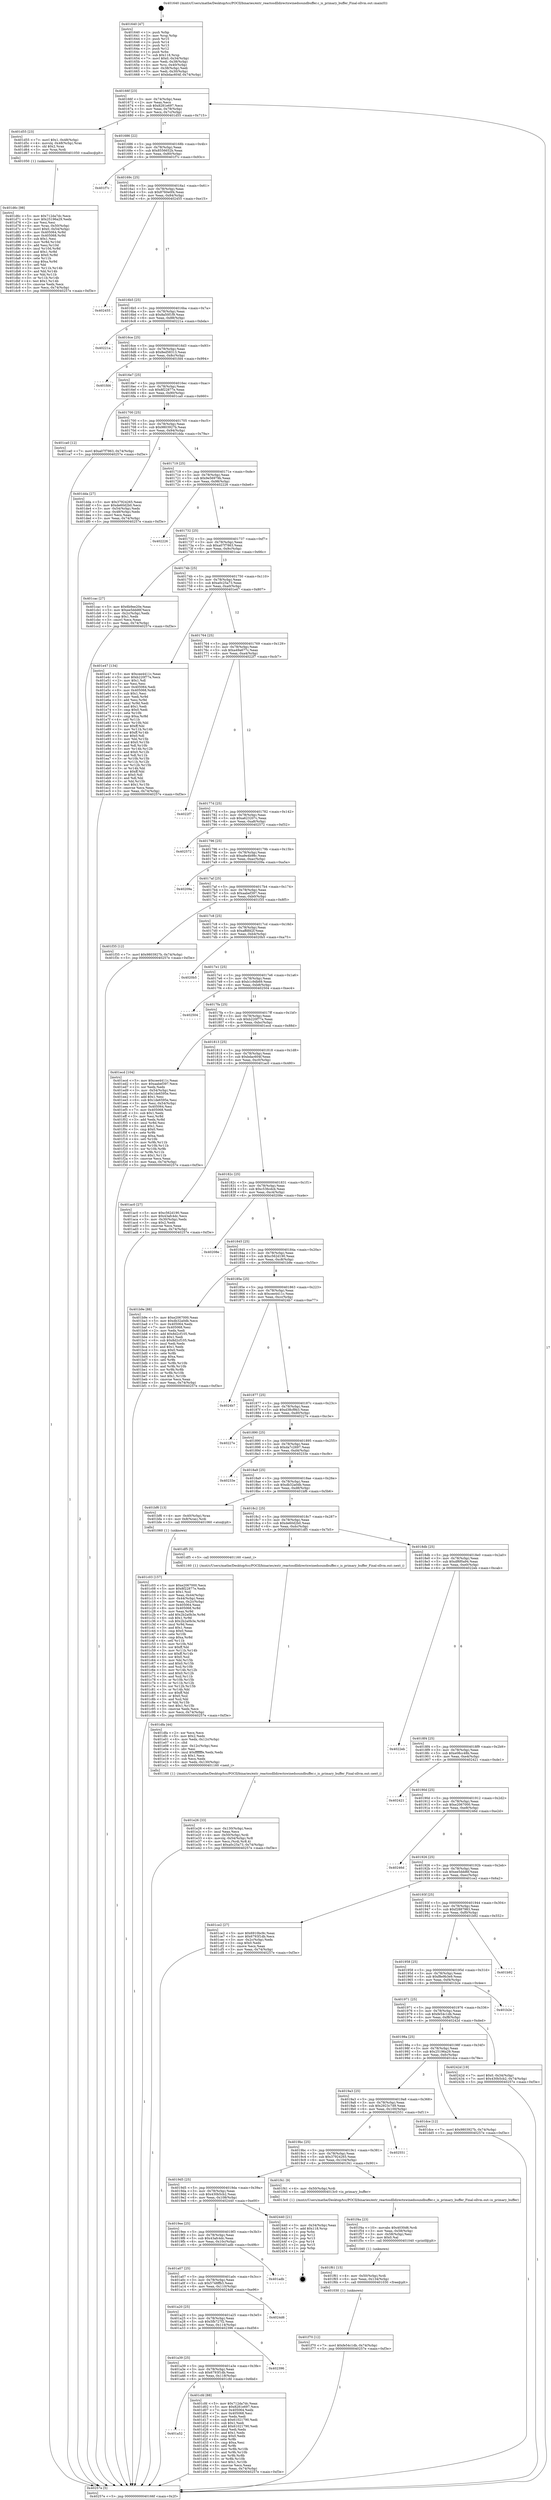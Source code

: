 digraph "0x401640" {
  label = "0x401640 (/mnt/c/Users/mathe/Desktop/tcc/POCII/binaries/extr_reactosdlldirectxwinedsoundbuffer.c_is_primary_buffer_Final-ollvm.out::main(0))"
  labelloc = "t"
  node[shape=record]

  Entry [label="",width=0.3,height=0.3,shape=circle,fillcolor=black,style=filled]
  "0x40166f" [label="{
     0x40166f [23]\l
     | [instrs]\l
     &nbsp;&nbsp;0x40166f \<+3\>: mov -0x74(%rbp),%eax\l
     &nbsp;&nbsp;0x401672 \<+2\>: mov %eax,%ecx\l
     &nbsp;&nbsp;0x401674 \<+6\>: sub $0x8281e697,%ecx\l
     &nbsp;&nbsp;0x40167a \<+3\>: mov %eax,-0x78(%rbp)\l
     &nbsp;&nbsp;0x40167d \<+3\>: mov %ecx,-0x7c(%rbp)\l
     &nbsp;&nbsp;0x401680 \<+6\>: je 0000000000401d55 \<main+0x715\>\l
  }"]
  "0x401d55" [label="{
     0x401d55 [23]\l
     | [instrs]\l
     &nbsp;&nbsp;0x401d55 \<+7\>: movl $0x1,-0x48(%rbp)\l
     &nbsp;&nbsp;0x401d5c \<+4\>: movslq -0x48(%rbp),%rax\l
     &nbsp;&nbsp;0x401d60 \<+4\>: shl $0x2,%rax\l
     &nbsp;&nbsp;0x401d64 \<+3\>: mov %rax,%rdi\l
     &nbsp;&nbsp;0x401d67 \<+5\>: call 0000000000401050 \<malloc@plt\>\l
     | [calls]\l
     &nbsp;&nbsp;0x401050 \{1\} (unknown)\l
  }"]
  "0x401686" [label="{
     0x401686 [22]\l
     | [instrs]\l
     &nbsp;&nbsp;0x401686 \<+5\>: jmp 000000000040168b \<main+0x4b\>\l
     &nbsp;&nbsp;0x40168b \<+3\>: mov -0x78(%rbp),%eax\l
     &nbsp;&nbsp;0x40168e \<+5\>: sub $0x8556652b,%eax\l
     &nbsp;&nbsp;0x401693 \<+3\>: mov %eax,-0x80(%rbp)\l
     &nbsp;&nbsp;0x401696 \<+6\>: je 0000000000401f7c \<main+0x93c\>\l
  }"]
  Exit [label="",width=0.3,height=0.3,shape=circle,fillcolor=black,style=filled,peripheries=2]
  "0x401f7c" [label="{
     0x401f7c\l
  }", style=dashed]
  "0x40169c" [label="{
     0x40169c [25]\l
     | [instrs]\l
     &nbsp;&nbsp;0x40169c \<+5\>: jmp 00000000004016a1 \<main+0x61\>\l
     &nbsp;&nbsp;0x4016a1 \<+3\>: mov -0x78(%rbp),%eax\l
     &nbsp;&nbsp;0x4016a4 \<+5\>: sub $0x8760e0f4,%eax\l
     &nbsp;&nbsp;0x4016a9 \<+6\>: mov %eax,-0x84(%rbp)\l
     &nbsp;&nbsp;0x4016af \<+6\>: je 0000000000402455 \<main+0xe15\>\l
  }"]
  "0x401f70" [label="{
     0x401f70 [12]\l
     | [instrs]\l
     &nbsp;&nbsp;0x401f70 \<+7\>: movl $0xfe54c1db,-0x74(%rbp)\l
     &nbsp;&nbsp;0x401f77 \<+5\>: jmp 000000000040257e \<main+0xf3e\>\l
  }"]
  "0x402455" [label="{
     0x402455\l
  }", style=dashed]
  "0x4016b5" [label="{
     0x4016b5 [25]\l
     | [instrs]\l
     &nbsp;&nbsp;0x4016b5 \<+5\>: jmp 00000000004016ba \<main+0x7a\>\l
     &nbsp;&nbsp;0x4016ba \<+3\>: mov -0x78(%rbp),%eax\l
     &nbsp;&nbsp;0x4016bd \<+5\>: sub $0x8a50f1f9,%eax\l
     &nbsp;&nbsp;0x4016c2 \<+6\>: mov %eax,-0x88(%rbp)\l
     &nbsp;&nbsp;0x4016c8 \<+6\>: je 000000000040221a \<main+0xbda\>\l
  }"]
  "0x401f61" [label="{
     0x401f61 [15]\l
     | [instrs]\l
     &nbsp;&nbsp;0x401f61 \<+4\>: mov -0x50(%rbp),%rdi\l
     &nbsp;&nbsp;0x401f65 \<+6\>: mov %eax,-0x134(%rbp)\l
     &nbsp;&nbsp;0x401f6b \<+5\>: call 0000000000401030 \<free@plt\>\l
     | [calls]\l
     &nbsp;&nbsp;0x401030 \{1\} (unknown)\l
  }"]
  "0x40221a" [label="{
     0x40221a\l
  }", style=dashed]
  "0x4016ce" [label="{
     0x4016ce [25]\l
     | [instrs]\l
     &nbsp;&nbsp;0x4016ce \<+5\>: jmp 00000000004016d3 \<main+0x93\>\l
     &nbsp;&nbsp;0x4016d3 \<+3\>: mov -0x78(%rbp),%eax\l
     &nbsp;&nbsp;0x4016d6 \<+5\>: sub $0x8ed58313,%eax\l
     &nbsp;&nbsp;0x4016db \<+6\>: mov %eax,-0x8c(%rbp)\l
     &nbsp;&nbsp;0x4016e1 \<+6\>: je 0000000000401fd4 \<main+0x994\>\l
  }"]
  "0x401f4a" [label="{
     0x401f4a [23]\l
     | [instrs]\l
     &nbsp;&nbsp;0x401f4a \<+10\>: movabs $0x4030d6,%rdi\l
     &nbsp;&nbsp;0x401f54 \<+3\>: mov %eax,-0x58(%rbp)\l
     &nbsp;&nbsp;0x401f57 \<+3\>: mov -0x58(%rbp),%esi\l
     &nbsp;&nbsp;0x401f5a \<+2\>: mov $0x0,%al\l
     &nbsp;&nbsp;0x401f5c \<+5\>: call 0000000000401040 \<printf@plt\>\l
     | [calls]\l
     &nbsp;&nbsp;0x401040 \{1\} (unknown)\l
  }"]
  "0x401fd4" [label="{
     0x401fd4\l
  }", style=dashed]
  "0x4016e7" [label="{
     0x4016e7 [25]\l
     | [instrs]\l
     &nbsp;&nbsp;0x4016e7 \<+5\>: jmp 00000000004016ec \<main+0xac\>\l
     &nbsp;&nbsp;0x4016ec \<+3\>: mov -0x78(%rbp),%eax\l
     &nbsp;&nbsp;0x4016ef \<+5\>: sub $0x8f22877e,%eax\l
     &nbsp;&nbsp;0x4016f4 \<+6\>: mov %eax,-0x90(%rbp)\l
     &nbsp;&nbsp;0x4016fa \<+6\>: je 0000000000401ca0 \<main+0x660\>\l
  }"]
  "0x401e26" [label="{
     0x401e26 [33]\l
     | [instrs]\l
     &nbsp;&nbsp;0x401e26 \<+6\>: mov -0x130(%rbp),%ecx\l
     &nbsp;&nbsp;0x401e2c \<+3\>: imul %eax,%ecx\l
     &nbsp;&nbsp;0x401e2f \<+4\>: mov -0x50(%rbp),%rdi\l
     &nbsp;&nbsp;0x401e33 \<+4\>: movslq -0x54(%rbp),%r8\l
     &nbsp;&nbsp;0x401e37 \<+4\>: mov %ecx,(%rdi,%r8,4)\l
     &nbsp;&nbsp;0x401e3b \<+7\>: movl $0xa0c25a73,-0x74(%rbp)\l
     &nbsp;&nbsp;0x401e42 \<+5\>: jmp 000000000040257e \<main+0xf3e\>\l
  }"]
  "0x401ca0" [label="{
     0x401ca0 [12]\l
     | [instrs]\l
     &nbsp;&nbsp;0x401ca0 \<+7\>: movl $0xa07f7863,-0x74(%rbp)\l
     &nbsp;&nbsp;0x401ca7 \<+5\>: jmp 000000000040257e \<main+0xf3e\>\l
  }"]
  "0x401700" [label="{
     0x401700 [25]\l
     | [instrs]\l
     &nbsp;&nbsp;0x401700 \<+5\>: jmp 0000000000401705 \<main+0xc5\>\l
     &nbsp;&nbsp;0x401705 \<+3\>: mov -0x78(%rbp),%eax\l
     &nbsp;&nbsp;0x401708 \<+5\>: sub $0x9803927b,%eax\l
     &nbsp;&nbsp;0x40170d \<+6\>: mov %eax,-0x94(%rbp)\l
     &nbsp;&nbsp;0x401713 \<+6\>: je 0000000000401dda \<main+0x79a\>\l
  }"]
  "0x401dfa" [label="{
     0x401dfa [44]\l
     | [instrs]\l
     &nbsp;&nbsp;0x401dfa \<+2\>: xor %ecx,%ecx\l
     &nbsp;&nbsp;0x401dfc \<+5\>: mov $0x2,%edx\l
     &nbsp;&nbsp;0x401e01 \<+6\>: mov %edx,-0x12c(%rbp)\l
     &nbsp;&nbsp;0x401e07 \<+1\>: cltd\l
     &nbsp;&nbsp;0x401e08 \<+6\>: mov -0x12c(%rbp),%esi\l
     &nbsp;&nbsp;0x401e0e \<+2\>: idiv %esi\l
     &nbsp;&nbsp;0x401e10 \<+6\>: imul $0xfffffffe,%edx,%edx\l
     &nbsp;&nbsp;0x401e16 \<+3\>: sub $0x1,%ecx\l
     &nbsp;&nbsp;0x401e19 \<+2\>: sub %ecx,%edx\l
     &nbsp;&nbsp;0x401e1b \<+6\>: mov %edx,-0x130(%rbp)\l
     &nbsp;&nbsp;0x401e21 \<+5\>: call 0000000000401160 \<next_i\>\l
     | [calls]\l
     &nbsp;&nbsp;0x401160 \{1\} (/mnt/c/Users/mathe/Desktop/tcc/POCII/binaries/extr_reactosdlldirectxwinedsoundbuffer.c_is_primary_buffer_Final-ollvm.out::next_i)\l
  }"]
  "0x401dda" [label="{
     0x401dda [27]\l
     | [instrs]\l
     &nbsp;&nbsp;0x401dda \<+5\>: mov $0x37924265,%eax\l
     &nbsp;&nbsp;0x401ddf \<+5\>: mov $0xde60d2b0,%ecx\l
     &nbsp;&nbsp;0x401de4 \<+3\>: mov -0x54(%rbp),%edx\l
     &nbsp;&nbsp;0x401de7 \<+3\>: cmp -0x48(%rbp),%edx\l
     &nbsp;&nbsp;0x401dea \<+3\>: cmovl %ecx,%eax\l
     &nbsp;&nbsp;0x401ded \<+3\>: mov %eax,-0x74(%rbp)\l
     &nbsp;&nbsp;0x401df0 \<+5\>: jmp 000000000040257e \<main+0xf3e\>\l
  }"]
  "0x401719" [label="{
     0x401719 [25]\l
     | [instrs]\l
     &nbsp;&nbsp;0x401719 \<+5\>: jmp 000000000040171e \<main+0xde\>\l
     &nbsp;&nbsp;0x40171e \<+3\>: mov -0x78(%rbp),%eax\l
     &nbsp;&nbsp;0x401721 \<+5\>: sub $0x9e56979b,%eax\l
     &nbsp;&nbsp;0x401726 \<+6\>: mov %eax,-0x98(%rbp)\l
     &nbsp;&nbsp;0x40172c \<+6\>: je 0000000000402226 \<main+0xbe6\>\l
  }"]
  "0x401d6c" [label="{
     0x401d6c [98]\l
     | [instrs]\l
     &nbsp;&nbsp;0x401d6c \<+5\>: mov $0x712da7dc,%ecx\l
     &nbsp;&nbsp;0x401d71 \<+5\>: mov $0x25196a29,%edx\l
     &nbsp;&nbsp;0x401d76 \<+2\>: xor %esi,%esi\l
     &nbsp;&nbsp;0x401d78 \<+4\>: mov %rax,-0x50(%rbp)\l
     &nbsp;&nbsp;0x401d7c \<+7\>: movl $0x0,-0x54(%rbp)\l
     &nbsp;&nbsp;0x401d83 \<+8\>: mov 0x405064,%r8d\l
     &nbsp;&nbsp;0x401d8b \<+8\>: mov 0x405068,%r9d\l
     &nbsp;&nbsp;0x401d93 \<+3\>: sub $0x1,%esi\l
     &nbsp;&nbsp;0x401d96 \<+3\>: mov %r8d,%r10d\l
     &nbsp;&nbsp;0x401d99 \<+3\>: add %esi,%r10d\l
     &nbsp;&nbsp;0x401d9c \<+4\>: imul %r10d,%r8d\l
     &nbsp;&nbsp;0x401da0 \<+4\>: and $0x1,%r8d\l
     &nbsp;&nbsp;0x401da4 \<+4\>: cmp $0x0,%r8d\l
     &nbsp;&nbsp;0x401da8 \<+4\>: sete %r11b\l
     &nbsp;&nbsp;0x401dac \<+4\>: cmp $0xa,%r9d\l
     &nbsp;&nbsp;0x401db0 \<+3\>: setl %bl\l
     &nbsp;&nbsp;0x401db3 \<+3\>: mov %r11b,%r14b\l
     &nbsp;&nbsp;0x401db6 \<+3\>: and %bl,%r14b\l
     &nbsp;&nbsp;0x401db9 \<+3\>: xor %bl,%r11b\l
     &nbsp;&nbsp;0x401dbc \<+3\>: or %r11b,%r14b\l
     &nbsp;&nbsp;0x401dbf \<+4\>: test $0x1,%r14b\l
     &nbsp;&nbsp;0x401dc3 \<+3\>: cmovne %edx,%ecx\l
     &nbsp;&nbsp;0x401dc6 \<+3\>: mov %ecx,-0x74(%rbp)\l
     &nbsp;&nbsp;0x401dc9 \<+5\>: jmp 000000000040257e \<main+0xf3e\>\l
  }"]
  "0x402226" [label="{
     0x402226\l
  }", style=dashed]
  "0x401732" [label="{
     0x401732 [25]\l
     | [instrs]\l
     &nbsp;&nbsp;0x401732 \<+5\>: jmp 0000000000401737 \<main+0xf7\>\l
     &nbsp;&nbsp;0x401737 \<+3\>: mov -0x78(%rbp),%eax\l
     &nbsp;&nbsp;0x40173a \<+5\>: sub $0xa07f7863,%eax\l
     &nbsp;&nbsp;0x40173f \<+6\>: mov %eax,-0x9c(%rbp)\l
     &nbsp;&nbsp;0x401745 \<+6\>: je 0000000000401cac \<main+0x66c\>\l
  }"]
  "0x401a52" [label="{
     0x401a52\l
  }", style=dashed]
  "0x401cac" [label="{
     0x401cac [27]\l
     | [instrs]\l
     &nbsp;&nbsp;0x401cac \<+5\>: mov $0x6b9ee20e,%eax\l
     &nbsp;&nbsp;0x401cb1 \<+5\>: mov $0xee5ddd6f,%ecx\l
     &nbsp;&nbsp;0x401cb6 \<+3\>: mov -0x2c(%rbp),%edx\l
     &nbsp;&nbsp;0x401cb9 \<+3\>: cmp $0x1,%edx\l
     &nbsp;&nbsp;0x401cbc \<+3\>: cmovl %ecx,%eax\l
     &nbsp;&nbsp;0x401cbf \<+3\>: mov %eax,-0x74(%rbp)\l
     &nbsp;&nbsp;0x401cc2 \<+5\>: jmp 000000000040257e \<main+0xf3e\>\l
  }"]
  "0x40174b" [label="{
     0x40174b [25]\l
     | [instrs]\l
     &nbsp;&nbsp;0x40174b \<+5\>: jmp 0000000000401750 \<main+0x110\>\l
     &nbsp;&nbsp;0x401750 \<+3\>: mov -0x78(%rbp),%eax\l
     &nbsp;&nbsp;0x401753 \<+5\>: sub $0xa0c25a73,%eax\l
     &nbsp;&nbsp;0x401758 \<+6\>: mov %eax,-0xa0(%rbp)\l
     &nbsp;&nbsp;0x40175e \<+6\>: je 0000000000401e47 \<main+0x807\>\l
  }"]
  "0x401cfd" [label="{
     0x401cfd [88]\l
     | [instrs]\l
     &nbsp;&nbsp;0x401cfd \<+5\>: mov $0x712da7dc,%eax\l
     &nbsp;&nbsp;0x401d02 \<+5\>: mov $0x8281e697,%ecx\l
     &nbsp;&nbsp;0x401d07 \<+7\>: mov 0x405064,%edx\l
     &nbsp;&nbsp;0x401d0e \<+7\>: mov 0x405068,%esi\l
     &nbsp;&nbsp;0x401d15 \<+2\>: mov %edx,%edi\l
     &nbsp;&nbsp;0x401d17 \<+6\>: sub $0x61021790,%edi\l
     &nbsp;&nbsp;0x401d1d \<+3\>: sub $0x1,%edi\l
     &nbsp;&nbsp;0x401d20 \<+6\>: add $0x61021790,%edi\l
     &nbsp;&nbsp;0x401d26 \<+3\>: imul %edi,%edx\l
     &nbsp;&nbsp;0x401d29 \<+3\>: and $0x1,%edx\l
     &nbsp;&nbsp;0x401d2c \<+3\>: cmp $0x0,%edx\l
     &nbsp;&nbsp;0x401d2f \<+4\>: sete %r8b\l
     &nbsp;&nbsp;0x401d33 \<+3\>: cmp $0xa,%esi\l
     &nbsp;&nbsp;0x401d36 \<+4\>: setl %r9b\l
     &nbsp;&nbsp;0x401d3a \<+3\>: mov %r8b,%r10b\l
     &nbsp;&nbsp;0x401d3d \<+3\>: and %r9b,%r10b\l
     &nbsp;&nbsp;0x401d40 \<+3\>: xor %r9b,%r8b\l
     &nbsp;&nbsp;0x401d43 \<+3\>: or %r8b,%r10b\l
     &nbsp;&nbsp;0x401d46 \<+4\>: test $0x1,%r10b\l
     &nbsp;&nbsp;0x401d4a \<+3\>: cmovne %ecx,%eax\l
     &nbsp;&nbsp;0x401d4d \<+3\>: mov %eax,-0x74(%rbp)\l
     &nbsp;&nbsp;0x401d50 \<+5\>: jmp 000000000040257e \<main+0xf3e\>\l
  }"]
  "0x401e47" [label="{
     0x401e47 [134]\l
     | [instrs]\l
     &nbsp;&nbsp;0x401e47 \<+5\>: mov $0xcee4411c,%eax\l
     &nbsp;&nbsp;0x401e4c \<+5\>: mov $0xb220f77e,%ecx\l
     &nbsp;&nbsp;0x401e51 \<+2\>: mov $0x1,%dl\l
     &nbsp;&nbsp;0x401e53 \<+2\>: xor %esi,%esi\l
     &nbsp;&nbsp;0x401e55 \<+7\>: mov 0x405064,%edi\l
     &nbsp;&nbsp;0x401e5c \<+8\>: mov 0x405068,%r8d\l
     &nbsp;&nbsp;0x401e64 \<+3\>: sub $0x1,%esi\l
     &nbsp;&nbsp;0x401e67 \<+3\>: mov %edi,%r9d\l
     &nbsp;&nbsp;0x401e6a \<+3\>: add %esi,%r9d\l
     &nbsp;&nbsp;0x401e6d \<+4\>: imul %r9d,%edi\l
     &nbsp;&nbsp;0x401e71 \<+3\>: and $0x1,%edi\l
     &nbsp;&nbsp;0x401e74 \<+3\>: cmp $0x0,%edi\l
     &nbsp;&nbsp;0x401e77 \<+4\>: sete %r10b\l
     &nbsp;&nbsp;0x401e7b \<+4\>: cmp $0xa,%r8d\l
     &nbsp;&nbsp;0x401e7f \<+4\>: setl %r11b\l
     &nbsp;&nbsp;0x401e83 \<+3\>: mov %r10b,%bl\l
     &nbsp;&nbsp;0x401e86 \<+3\>: xor $0xff,%bl\l
     &nbsp;&nbsp;0x401e89 \<+3\>: mov %r11b,%r14b\l
     &nbsp;&nbsp;0x401e8c \<+4\>: xor $0xff,%r14b\l
     &nbsp;&nbsp;0x401e90 \<+3\>: xor $0x0,%dl\l
     &nbsp;&nbsp;0x401e93 \<+3\>: mov %bl,%r15b\l
     &nbsp;&nbsp;0x401e96 \<+4\>: and $0x0,%r15b\l
     &nbsp;&nbsp;0x401e9a \<+3\>: and %dl,%r10b\l
     &nbsp;&nbsp;0x401e9d \<+3\>: mov %r14b,%r12b\l
     &nbsp;&nbsp;0x401ea0 \<+4\>: and $0x0,%r12b\l
     &nbsp;&nbsp;0x401ea4 \<+3\>: and %dl,%r11b\l
     &nbsp;&nbsp;0x401ea7 \<+3\>: or %r10b,%r15b\l
     &nbsp;&nbsp;0x401eaa \<+3\>: or %r11b,%r12b\l
     &nbsp;&nbsp;0x401ead \<+3\>: xor %r12b,%r15b\l
     &nbsp;&nbsp;0x401eb0 \<+3\>: or %r14b,%bl\l
     &nbsp;&nbsp;0x401eb3 \<+3\>: xor $0xff,%bl\l
     &nbsp;&nbsp;0x401eb6 \<+3\>: or $0x0,%dl\l
     &nbsp;&nbsp;0x401eb9 \<+2\>: and %dl,%bl\l
     &nbsp;&nbsp;0x401ebb \<+3\>: or %bl,%r15b\l
     &nbsp;&nbsp;0x401ebe \<+4\>: test $0x1,%r15b\l
     &nbsp;&nbsp;0x401ec2 \<+3\>: cmovne %ecx,%eax\l
     &nbsp;&nbsp;0x401ec5 \<+3\>: mov %eax,-0x74(%rbp)\l
     &nbsp;&nbsp;0x401ec8 \<+5\>: jmp 000000000040257e \<main+0xf3e\>\l
  }"]
  "0x401764" [label="{
     0x401764 [25]\l
     | [instrs]\l
     &nbsp;&nbsp;0x401764 \<+5\>: jmp 0000000000401769 \<main+0x129\>\l
     &nbsp;&nbsp;0x401769 \<+3\>: mov -0x78(%rbp),%eax\l
     &nbsp;&nbsp;0x40176c \<+5\>: sub $0xa49a677c,%eax\l
     &nbsp;&nbsp;0x401771 \<+6\>: mov %eax,-0xa4(%rbp)\l
     &nbsp;&nbsp;0x401777 \<+6\>: je 00000000004022f7 \<main+0xcb7\>\l
  }"]
  "0x401a39" [label="{
     0x401a39 [25]\l
     | [instrs]\l
     &nbsp;&nbsp;0x401a39 \<+5\>: jmp 0000000000401a3e \<main+0x3fe\>\l
     &nbsp;&nbsp;0x401a3e \<+3\>: mov -0x78(%rbp),%eax\l
     &nbsp;&nbsp;0x401a41 \<+5\>: sub $0x6793f1db,%eax\l
     &nbsp;&nbsp;0x401a46 \<+6\>: mov %eax,-0x118(%rbp)\l
     &nbsp;&nbsp;0x401a4c \<+6\>: je 0000000000401cfd \<main+0x6bd\>\l
  }"]
  "0x4022f7" [label="{
     0x4022f7\l
  }", style=dashed]
  "0x40177d" [label="{
     0x40177d [25]\l
     | [instrs]\l
     &nbsp;&nbsp;0x40177d \<+5\>: jmp 0000000000401782 \<main+0x142\>\l
     &nbsp;&nbsp;0x401782 \<+3\>: mov -0x78(%rbp),%eax\l
     &nbsp;&nbsp;0x401785 \<+5\>: sub $0xa623207c,%eax\l
     &nbsp;&nbsp;0x40178a \<+6\>: mov %eax,-0xa8(%rbp)\l
     &nbsp;&nbsp;0x401790 \<+6\>: je 0000000000402572 \<main+0xf32\>\l
  }"]
  "0x402396" [label="{
     0x402396\l
  }", style=dashed]
  "0x402572" [label="{
     0x402572\l
  }", style=dashed]
  "0x401796" [label="{
     0x401796 [25]\l
     | [instrs]\l
     &nbsp;&nbsp;0x401796 \<+5\>: jmp 000000000040179b \<main+0x15b\>\l
     &nbsp;&nbsp;0x40179b \<+3\>: mov -0x78(%rbp),%eax\l
     &nbsp;&nbsp;0x40179e \<+5\>: sub $0xa9e4b98c,%eax\l
     &nbsp;&nbsp;0x4017a3 \<+6\>: mov %eax,-0xac(%rbp)\l
     &nbsp;&nbsp;0x4017a9 \<+6\>: je 000000000040209a \<main+0xa5a\>\l
  }"]
  "0x401a20" [label="{
     0x401a20 [25]\l
     | [instrs]\l
     &nbsp;&nbsp;0x401a20 \<+5\>: jmp 0000000000401a25 \<main+0x3e5\>\l
     &nbsp;&nbsp;0x401a25 \<+3\>: mov -0x78(%rbp),%eax\l
     &nbsp;&nbsp;0x401a28 \<+5\>: sub $0x5fb727f2,%eax\l
     &nbsp;&nbsp;0x401a2d \<+6\>: mov %eax,-0x114(%rbp)\l
     &nbsp;&nbsp;0x401a33 \<+6\>: je 0000000000402396 \<main+0xd56\>\l
  }"]
  "0x40209a" [label="{
     0x40209a\l
  }", style=dashed]
  "0x4017af" [label="{
     0x4017af [25]\l
     | [instrs]\l
     &nbsp;&nbsp;0x4017af \<+5\>: jmp 00000000004017b4 \<main+0x174\>\l
     &nbsp;&nbsp;0x4017b4 \<+3\>: mov -0x78(%rbp),%eax\l
     &nbsp;&nbsp;0x4017b7 \<+5\>: sub $0xaabef397,%eax\l
     &nbsp;&nbsp;0x4017bc \<+6\>: mov %eax,-0xb0(%rbp)\l
     &nbsp;&nbsp;0x4017c2 \<+6\>: je 0000000000401f35 \<main+0x8f5\>\l
  }"]
  "0x4024d6" [label="{
     0x4024d6\l
  }", style=dashed]
  "0x401f35" [label="{
     0x401f35 [12]\l
     | [instrs]\l
     &nbsp;&nbsp;0x401f35 \<+7\>: movl $0x9803927b,-0x74(%rbp)\l
     &nbsp;&nbsp;0x401f3c \<+5\>: jmp 000000000040257e \<main+0xf3e\>\l
  }"]
  "0x4017c8" [label="{
     0x4017c8 [25]\l
     | [instrs]\l
     &nbsp;&nbsp;0x4017c8 \<+5\>: jmp 00000000004017cd \<main+0x18d\>\l
     &nbsp;&nbsp;0x4017cd \<+3\>: mov -0x78(%rbp),%eax\l
     &nbsp;&nbsp;0x4017d0 \<+5\>: sub $0xaffdfd2f,%eax\l
     &nbsp;&nbsp;0x4017d5 \<+6\>: mov %eax,-0xb4(%rbp)\l
     &nbsp;&nbsp;0x4017db \<+6\>: je 00000000004020b5 \<main+0xa75\>\l
  }"]
  "0x401a07" [label="{
     0x401a07 [25]\l
     | [instrs]\l
     &nbsp;&nbsp;0x401a07 \<+5\>: jmp 0000000000401a0c \<main+0x3cc\>\l
     &nbsp;&nbsp;0x401a0c \<+3\>: mov -0x78(%rbp),%eax\l
     &nbsp;&nbsp;0x401a0f \<+5\>: sub $0x5748ffb3,%eax\l
     &nbsp;&nbsp;0x401a14 \<+6\>: mov %eax,-0x110(%rbp)\l
     &nbsp;&nbsp;0x401a1a \<+6\>: je 00000000004024d6 \<main+0xe96\>\l
  }"]
  "0x4020b5" [label="{
     0x4020b5\l
  }", style=dashed]
  "0x4017e1" [label="{
     0x4017e1 [25]\l
     | [instrs]\l
     &nbsp;&nbsp;0x4017e1 \<+5\>: jmp 00000000004017e6 \<main+0x1a6\>\l
     &nbsp;&nbsp;0x4017e6 \<+3\>: mov -0x78(%rbp),%eax\l
     &nbsp;&nbsp;0x4017e9 \<+5\>: sub $0xb1c9db69,%eax\l
     &nbsp;&nbsp;0x4017ee \<+6\>: mov %eax,-0xb8(%rbp)\l
     &nbsp;&nbsp;0x4017f4 \<+6\>: je 0000000000402504 \<main+0xec4\>\l
  }"]
  "0x401adb" [label="{
     0x401adb\l
  }", style=dashed]
  "0x402504" [label="{
     0x402504\l
  }", style=dashed]
  "0x4017fa" [label="{
     0x4017fa [25]\l
     | [instrs]\l
     &nbsp;&nbsp;0x4017fa \<+5\>: jmp 00000000004017ff \<main+0x1bf\>\l
     &nbsp;&nbsp;0x4017ff \<+3\>: mov -0x78(%rbp),%eax\l
     &nbsp;&nbsp;0x401802 \<+5\>: sub $0xb220f77e,%eax\l
     &nbsp;&nbsp;0x401807 \<+6\>: mov %eax,-0xbc(%rbp)\l
     &nbsp;&nbsp;0x40180d \<+6\>: je 0000000000401ecd \<main+0x88d\>\l
  }"]
  "0x4019ee" [label="{
     0x4019ee [25]\l
     | [instrs]\l
     &nbsp;&nbsp;0x4019ee \<+5\>: jmp 00000000004019f3 \<main+0x3b3\>\l
     &nbsp;&nbsp;0x4019f3 \<+3\>: mov -0x78(%rbp),%eax\l
     &nbsp;&nbsp;0x4019f6 \<+5\>: sub $0x43afc4dc,%eax\l
     &nbsp;&nbsp;0x4019fb \<+6\>: mov %eax,-0x10c(%rbp)\l
     &nbsp;&nbsp;0x401a01 \<+6\>: je 0000000000401adb \<main+0x49b\>\l
  }"]
  "0x401ecd" [label="{
     0x401ecd [104]\l
     | [instrs]\l
     &nbsp;&nbsp;0x401ecd \<+5\>: mov $0xcee4411c,%eax\l
     &nbsp;&nbsp;0x401ed2 \<+5\>: mov $0xaabef397,%ecx\l
     &nbsp;&nbsp;0x401ed7 \<+2\>: xor %edx,%edx\l
     &nbsp;&nbsp;0x401ed9 \<+3\>: mov -0x54(%rbp),%esi\l
     &nbsp;&nbsp;0x401edc \<+6\>: add $0x1de6595e,%esi\l
     &nbsp;&nbsp;0x401ee2 \<+3\>: add $0x1,%esi\l
     &nbsp;&nbsp;0x401ee5 \<+6\>: sub $0x1de6595e,%esi\l
     &nbsp;&nbsp;0x401eeb \<+3\>: mov %esi,-0x54(%rbp)\l
     &nbsp;&nbsp;0x401eee \<+7\>: mov 0x405064,%esi\l
     &nbsp;&nbsp;0x401ef5 \<+7\>: mov 0x405068,%edi\l
     &nbsp;&nbsp;0x401efc \<+3\>: sub $0x1,%edx\l
     &nbsp;&nbsp;0x401eff \<+3\>: mov %esi,%r8d\l
     &nbsp;&nbsp;0x401f02 \<+3\>: add %edx,%r8d\l
     &nbsp;&nbsp;0x401f05 \<+4\>: imul %r8d,%esi\l
     &nbsp;&nbsp;0x401f09 \<+3\>: and $0x1,%esi\l
     &nbsp;&nbsp;0x401f0c \<+3\>: cmp $0x0,%esi\l
     &nbsp;&nbsp;0x401f0f \<+4\>: sete %r9b\l
     &nbsp;&nbsp;0x401f13 \<+3\>: cmp $0xa,%edi\l
     &nbsp;&nbsp;0x401f16 \<+4\>: setl %r10b\l
     &nbsp;&nbsp;0x401f1a \<+3\>: mov %r9b,%r11b\l
     &nbsp;&nbsp;0x401f1d \<+3\>: and %r10b,%r11b\l
     &nbsp;&nbsp;0x401f20 \<+3\>: xor %r10b,%r9b\l
     &nbsp;&nbsp;0x401f23 \<+3\>: or %r9b,%r11b\l
     &nbsp;&nbsp;0x401f26 \<+4\>: test $0x1,%r11b\l
     &nbsp;&nbsp;0x401f2a \<+3\>: cmovne %ecx,%eax\l
     &nbsp;&nbsp;0x401f2d \<+3\>: mov %eax,-0x74(%rbp)\l
     &nbsp;&nbsp;0x401f30 \<+5\>: jmp 000000000040257e \<main+0xf3e\>\l
  }"]
  "0x401813" [label="{
     0x401813 [25]\l
     | [instrs]\l
     &nbsp;&nbsp;0x401813 \<+5\>: jmp 0000000000401818 \<main+0x1d8\>\l
     &nbsp;&nbsp;0x401818 \<+3\>: mov -0x78(%rbp),%eax\l
     &nbsp;&nbsp;0x40181b \<+5\>: sub $0xbdac604f,%eax\l
     &nbsp;&nbsp;0x401820 \<+6\>: mov %eax,-0xc0(%rbp)\l
     &nbsp;&nbsp;0x401826 \<+6\>: je 0000000000401ac0 \<main+0x480\>\l
  }"]
  "0x402440" [label="{
     0x402440 [21]\l
     | [instrs]\l
     &nbsp;&nbsp;0x402440 \<+3\>: mov -0x34(%rbp),%eax\l
     &nbsp;&nbsp;0x402443 \<+7\>: add $0x118,%rsp\l
     &nbsp;&nbsp;0x40244a \<+1\>: pop %rbx\l
     &nbsp;&nbsp;0x40244b \<+2\>: pop %r12\l
     &nbsp;&nbsp;0x40244d \<+2\>: pop %r13\l
     &nbsp;&nbsp;0x40244f \<+2\>: pop %r14\l
     &nbsp;&nbsp;0x402451 \<+2\>: pop %r15\l
     &nbsp;&nbsp;0x402453 \<+1\>: pop %rbp\l
     &nbsp;&nbsp;0x402454 \<+1\>: ret\l
  }"]
  "0x401ac0" [label="{
     0x401ac0 [27]\l
     | [instrs]\l
     &nbsp;&nbsp;0x401ac0 \<+5\>: mov $0xc562d190,%eax\l
     &nbsp;&nbsp;0x401ac5 \<+5\>: mov $0x43afc4dc,%ecx\l
     &nbsp;&nbsp;0x401aca \<+3\>: mov -0x30(%rbp),%edx\l
     &nbsp;&nbsp;0x401acd \<+3\>: cmp $0x2,%edx\l
     &nbsp;&nbsp;0x401ad0 \<+3\>: cmovne %ecx,%eax\l
     &nbsp;&nbsp;0x401ad3 \<+3\>: mov %eax,-0x74(%rbp)\l
     &nbsp;&nbsp;0x401ad6 \<+5\>: jmp 000000000040257e \<main+0xf3e\>\l
  }"]
  "0x40182c" [label="{
     0x40182c [25]\l
     | [instrs]\l
     &nbsp;&nbsp;0x40182c \<+5\>: jmp 0000000000401831 \<main+0x1f1\>\l
     &nbsp;&nbsp;0x401831 \<+3\>: mov -0x78(%rbp),%eax\l
     &nbsp;&nbsp;0x401834 \<+5\>: sub $0xc536cdcb,%eax\l
     &nbsp;&nbsp;0x401839 \<+6\>: mov %eax,-0xc4(%rbp)\l
     &nbsp;&nbsp;0x40183f \<+6\>: je 000000000040208e \<main+0xa4e\>\l
  }"]
  "0x40257e" [label="{
     0x40257e [5]\l
     | [instrs]\l
     &nbsp;&nbsp;0x40257e \<+5\>: jmp 000000000040166f \<main+0x2f\>\l
  }"]
  "0x401640" [label="{
     0x401640 [47]\l
     | [instrs]\l
     &nbsp;&nbsp;0x401640 \<+1\>: push %rbp\l
     &nbsp;&nbsp;0x401641 \<+3\>: mov %rsp,%rbp\l
     &nbsp;&nbsp;0x401644 \<+2\>: push %r15\l
     &nbsp;&nbsp;0x401646 \<+2\>: push %r14\l
     &nbsp;&nbsp;0x401648 \<+2\>: push %r13\l
     &nbsp;&nbsp;0x40164a \<+2\>: push %r12\l
     &nbsp;&nbsp;0x40164c \<+1\>: push %rbx\l
     &nbsp;&nbsp;0x40164d \<+7\>: sub $0x118,%rsp\l
     &nbsp;&nbsp;0x401654 \<+7\>: movl $0x0,-0x34(%rbp)\l
     &nbsp;&nbsp;0x40165b \<+3\>: mov %edi,-0x38(%rbp)\l
     &nbsp;&nbsp;0x40165e \<+4\>: mov %rsi,-0x40(%rbp)\l
     &nbsp;&nbsp;0x401662 \<+3\>: mov -0x38(%rbp),%edi\l
     &nbsp;&nbsp;0x401665 \<+3\>: mov %edi,-0x30(%rbp)\l
     &nbsp;&nbsp;0x401668 \<+7\>: movl $0xbdac604f,-0x74(%rbp)\l
  }"]
  "0x4019d5" [label="{
     0x4019d5 [25]\l
     | [instrs]\l
     &nbsp;&nbsp;0x4019d5 \<+5\>: jmp 00000000004019da \<main+0x39a\>\l
     &nbsp;&nbsp;0x4019da \<+3\>: mov -0x78(%rbp),%eax\l
     &nbsp;&nbsp;0x4019dd \<+5\>: sub $0x430b5cb2,%eax\l
     &nbsp;&nbsp;0x4019e2 \<+6\>: mov %eax,-0x108(%rbp)\l
     &nbsp;&nbsp;0x4019e8 \<+6\>: je 0000000000402440 \<main+0xe00\>\l
  }"]
  "0x40208e" [label="{
     0x40208e\l
  }", style=dashed]
  "0x401845" [label="{
     0x401845 [25]\l
     | [instrs]\l
     &nbsp;&nbsp;0x401845 \<+5\>: jmp 000000000040184a \<main+0x20a\>\l
     &nbsp;&nbsp;0x40184a \<+3\>: mov -0x78(%rbp),%eax\l
     &nbsp;&nbsp;0x40184d \<+5\>: sub $0xc562d190,%eax\l
     &nbsp;&nbsp;0x401852 \<+6\>: mov %eax,-0xc8(%rbp)\l
     &nbsp;&nbsp;0x401858 \<+6\>: je 0000000000401b9e \<main+0x55e\>\l
  }"]
  "0x401f41" [label="{
     0x401f41 [9]\l
     | [instrs]\l
     &nbsp;&nbsp;0x401f41 \<+4\>: mov -0x50(%rbp),%rdi\l
     &nbsp;&nbsp;0x401f45 \<+5\>: call 00000000004013c0 \<is_primary_buffer\>\l
     | [calls]\l
     &nbsp;&nbsp;0x4013c0 \{1\} (/mnt/c/Users/mathe/Desktop/tcc/POCII/binaries/extr_reactosdlldirectxwinedsoundbuffer.c_is_primary_buffer_Final-ollvm.out::is_primary_buffer)\l
  }"]
  "0x401b9e" [label="{
     0x401b9e [88]\l
     | [instrs]\l
     &nbsp;&nbsp;0x401b9e \<+5\>: mov $0xe2067000,%eax\l
     &nbsp;&nbsp;0x401ba3 \<+5\>: mov $0xdb32a0db,%ecx\l
     &nbsp;&nbsp;0x401ba8 \<+7\>: mov 0x405064,%edx\l
     &nbsp;&nbsp;0x401baf \<+7\>: mov 0x405068,%esi\l
     &nbsp;&nbsp;0x401bb6 \<+2\>: mov %edx,%edi\l
     &nbsp;&nbsp;0x401bb8 \<+6\>: add $0x8d2cf105,%edi\l
     &nbsp;&nbsp;0x401bbe \<+3\>: sub $0x1,%edi\l
     &nbsp;&nbsp;0x401bc1 \<+6\>: sub $0x8d2cf105,%edi\l
     &nbsp;&nbsp;0x401bc7 \<+3\>: imul %edi,%edx\l
     &nbsp;&nbsp;0x401bca \<+3\>: and $0x1,%edx\l
     &nbsp;&nbsp;0x401bcd \<+3\>: cmp $0x0,%edx\l
     &nbsp;&nbsp;0x401bd0 \<+4\>: sete %r8b\l
     &nbsp;&nbsp;0x401bd4 \<+3\>: cmp $0xa,%esi\l
     &nbsp;&nbsp;0x401bd7 \<+4\>: setl %r9b\l
     &nbsp;&nbsp;0x401bdb \<+3\>: mov %r8b,%r10b\l
     &nbsp;&nbsp;0x401bde \<+3\>: and %r9b,%r10b\l
     &nbsp;&nbsp;0x401be1 \<+3\>: xor %r9b,%r8b\l
     &nbsp;&nbsp;0x401be4 \<+3\>: or %r8b,%r10b\l
     &nbsp;&nbsp;0x401be7 \<+4\>: test $0x1,%r10b\l
     &nbsp;&nbsp;0x401beb \<+3\>: cmovne %ecx,%eax\l
     &nbsp;&nbsp;0x401bee \<+3\>: mov %eax,-0x74(%rbp)\l
     &nbsp;&nbsp;0x401bf1 \<+5\>: jmp 000000000040257e \<main+0xf3e\>\l
  }"]
  "0x40185e" [label="{
     0x40185e [25]\l
     | [instrs]\l
     &nbsp;&nbsp;0x40185e \<+5\>: jmp 0000000000401863 \<main+0x223\>\l
     &nbsp;&nbsp;0x401863 \<+3\>: mov -0x78(%rbp),%eax\l
     &nbsp;&nbsp;0x401866 \<+5\>: sub $0xcee4411c,%eax\l
     &nbsp;&nbsp;0x40186b \<+6\>: mov %eax,-0xcc(%rbp)\l
     &nbsp;&nbsp;0x401871 \<+6\>: je 00000000004024b7 \<main+0xe77\>\l
  }"]
  "0x4019bc" [label="{
     0x4019bc [25]\l
     | [instrs]\l
     &nbsp;&nbsp;0x4019bc \<+5\>: jmp 00000000004019c1 \<main+0x381\>\l
     &nbsp;&nbsp;0x4019c1 \<+3\>: mov -0x78(%rbp),%eax\l
     &nbsp;&nbsp;0x4019c4 \<+5\>: sub $0x37924265,%eax\l
     &nbsp;&nbsp;0x4019c9 \<+6\>: mov %eax,-0x104(%rbp)\l
     &nbsp;&nbsp;0x4019cf \<+6\>: je 0000000000401f41 \<main+0x901\>\l
  }"]
  "0x4024b7" [label="{
     0x4024b7\l
  }", style=dashed]
  "0x401877" [label="{
     0x401877 [25]\l
     | [instrs]\l
     &nbsp;&nbsp;0x401877 \<+5\>: jmp 000000000040187c \<main+0x23c\>\l
     &nbsp;&nbsp;0x40187c \<+3\>: mov -0x78(%rbp),%eax\l
     &nbsp;&nbsp;0x40187f \<+5\>: sub $0xd38cf9b3,%eax\l
     &nbsp;&nbsp;0x401884 \<+6\>: mov %eax,-0xd0(%rbp)\l
     &nbsp;&nbsp;0x40188a \<+6\>: je 000000000040227e \<main+0xc3e\>\l
  }"]
  "0x402551" [label="{
     0x402551\l
  }", style=dashed]
  "0x40227e" [label="{
     0x40227e\l
  }", style=dashed]
  "0x401890" [label="{
     0x401890 [25]\l
     | [instrs]\l
     &nbsp;&nbsp;0x401890 \<+5\>: jmp 0000000000401895 \<main+0x255\>\l
     &nbsp;&nbsp;0x401895 \<+3\>: mov -0x78(%rbp),%eax\l
     &nbsp;&nbsp;0x401898 \<+5\>: sub $0xda7c2697,%eax\l
     &nbsp;&nbsp;0x40189d \<+6\>: mov %eax,-0xd4(%rbp)\l
     &nbsp;&nbsp;0x4018a3 \<+6\>: je 000000000040233e \<main+0xcfe\>\l
  }"]
  "0x4019a3" [label="{
     0x4019a3 [25]\l
     | [instrs]\l
     &nbsp;&nbsp;0x4019a3 \<+5\>: jmp 00000000004019a8 \<main+0x368\>\l
     &nbsp;&nbsp;0x4019a8 \<+3\>: mov -0x78(%rbp),%eax\l
     &nbsp;&nbsp;0x4019ab \<+5\>: sub $0x2923c7d9,%eax\l
     &nbsp;&nbsp;0x4019b0 \<+6\>: mov %eax,-0x100(%rbp)\l
     &nbsp;&nbsp;0x4019b6 \<+6\>: je 0000000000402551 \<main+0xf11\>\l
  }"]
  "0x40233e" [label="{
     0x40233e\l
  }", style=dashed]
  "0x4018a9" [label="{
     0x4018a9 [25]\l
     | [instrs]\l
     &nbsp;&nbsp;0x4018a9 \<+5\>: jmp 00000000004018ae \<main+0x26e\>\l
     &nbsp;&nbsp;0x4018ae \<+3\>: mov -0x78(%rbp),%eax\l
     &nbsp;&nbsp;0x4018b1 \<+5\>: sub $0xdb32a0db,%eax\l
     &nbsp;&nbsp;0x4018b6 \<+6\>: mov %eax,-0xd8(%rbp)\l
     &nbsp;&nbsp;0x4018bc \<+6\>: je 0000000000401bf6 \<main+0x5b6\>\l
  }"]
  "0x401dce" [label="{
     0x401dce [12]\l
     | [instrs]\l
     &nbsp;&nbsp;0x401dce \<+7\>: movl $0x9803927b,-0x74(%rbp)\l
     &nbsp;&nbsp;0x401dd5 \<+5\>: jmp 000000000040257e \<main+0xf3e\>\l
  }"]
  "0x401bf6" [label="{
     0x401bf6 [13]\l
     | [instrs]\l
     &nbsp;&nbsp;0x401bf6 \<+4\>: mov -0x40(%rbp),%rax\l
     &nbsp;&nbsp;0x401bfa \<+4\>: mov 0x8(%rax),%rdi\l
     &nbsp;&nbsp;0x401bfe \<+5\>: call 0000000000401060 \<atoi@plt\>\l
     | [calls]\l
     &nbsp;&nbsp;0x401060 \{1\} (unknown)\l
  }"]
  "0x4018c2" [label="{
     0x4018c2 [25]\l
     | [instrs]\l
     &nbsp;&nbsp;0x4018c2 \<+5\>: jmp 00000000004018c7 \<main+0x287\>\l
     &nbsp;&nbsp;0x4018c7 \<+3\>: mov -0x78(%rbp),%eax\l
     &nbsp;&nbsp;0x4018ca \<+5\>: sub $0xde60d2b0,%eax\l
     &nbsp;&nbsp;0x4018cf \<+6\>: mov %eax,-0xdc(%rbp)\l
     &nbsp;&nbsp;0x4018d5 \<+6\>: je 0000000000401df5 \<main+0x7b5\>\l
  }"]
  "0x401c03" [label="{
     0x401c03 [157]\l
     | [instrs]\l
     &nbsp;&nbsp;0x401c03 \<+5\>: mov $0xe2067000,%ecx\l
     &nbsp;&nbsp;0x401c08 \<+5\>: mov $0x8f22877e,%edx\l
     &nbsp;&nbsp;0x401c0d \<+3\>: mov $0x1,%sil\l
     &nbsp;&nbsp;0x401c10 \<+3\>: mov %eax,-0x44(%rbp)\l
     &nbsp;&nbsp;0x401c13 \<+3\>: mov -0x44(%rbp),%eax\l
     &nbsp;&nbsp;0x401c16 \<+3\>: mov %eax,-0x2c(%rbp)\l
     &nbsp;&nbsp;0x401c19 \<+7\>: mov 0x405064,%eax\l
     &nbsp;&nbsp;0x401c20 \<+8\>: mov 0x405068,%r8d\l
     &nbsp;&nbsp;0x401c28 \<+3\>: mov %eax,%r9d\l
     &nbsp;&nbsp;0x401c2b \<+7\>: add $0x2b2a0b3e,%r9d\l
     &nbsp;&nbsp;0x401c32 \<+4\>: sub $0x1,%r9d\l
     &nbsp;&nbsp;0x401c36 \<+7\>: sub $0x2b2a0b3e,%r9d\l
     &nbsp;&nbsp;0x401c3d \<+4\>: imul %r9d,%eax\l
     &nbsp;&nbsp;0x401c41 \<+3\>: and $0x1,%eax\l
     &nbsp;&nbsp;0x401c44 \<+3\>: cmp $0x0,%eax\l
     &nbsp;&nbsp;0x401c47 \<+4\>: sete %r10b\l
     &nbsp;&nbsp;0x401c4b \<+4\>: cmp $0xa,%r8d\l
     &nbsp;&nbsp;0x401c4f \<+4\>: setl %r11b\l
     &nbsp;&nbsp;0x401c53 \<+3\>: mov %r10b,%bl\l
     &nbsp;&nbsp;0x401c56 \<+3\>: xor $0xff,%bl\l
     &nbsp;&nbsp;0x401c59 \<+3\>: mov %r11b,%r14b\l
     &nbsp;&nbsp;0x401c5c \<+4\>: xor $0xff,%r14b\l
     &nbsp;&nbsp;0x401c60 \<+4\>: xor $0x0,%sil\l
     &nbsp;&nbsp;0x401c64 \<+3\>: mov %bl,%r15b\l
     &nbsp;&nbsp;0x401c67 \<+4\>: and $0x0,%r15b\l
     &nbsp;&nbsp;0x401c6b \<+3\>: and %sil,%r10b\l
     &nbsp;&nbsp;0x401c6e \<+3\>: mov %r14b,%r12b\l
     &nbsp;&nbsp;0x401c71 \<+4\>: and $0x0,%r12b\l
     &nbsp;&nbsp;0x401c75 \<+3\>: and %sil,%r11b\l
     &nbsp;&nbsp;0x401c78 \<+3\>: or %r10b,%r15b\l
     &nbsp;&nbsp;0x401c7b \<+3\>: or %r11b,%r12b\l
     &nbsp;&nbsp;0x401c7e \<+3\>: xor %r12b,%r15b\l
     &nbsp;&nbsp;0x401c81 \<+3\>: or %r14b,%bl\l
     &nbsp;&nbsp;0x401c84 \<+3\>: xor $0xff,%bl\l
     &nbsp;&nbsp;0x401c87 \<+4\>: or $0x0,%sil\l
     &nbsp;&nbsp;0x401c8b \<+3\>: and %sil,%bl\l
     &nbsp;&nbsp;0x401c8e \<+3\>: or %bl,%r15b\l
     &nbsp;&nbsp;0x401c91 \<+4\>: test $0x1,%r15b\l
     &nbsp;&nbsp;0x401c95 \<+3\>: cmovne %edx,%ecx\l
     &nbsp;&nbsp;0x401c98 \<+3\>: mov %ecx,-0x74(%rbp)\l
     &nbsp;&nbsp;0x401c9b \<+5\>: jmp 000000000040257e \<main+0xf3e\>\l
  }"]
  "0x40198a" [label="{
     0x40198a [25]\l
     | [instrs]\l
     &nbsp;&nbsp;0x40198a \<+5\>: jmp 000000000040198f \<main+0x34f\>\l
     &nbsp;&nbsp;0x40198f \<+3\>: mov -0x78(%rbp),%eax\l
     &nbsp;&nbsp;0x401992 \<+5\>: sub $0x25196a29,%eax\l
     &nbsp;&nbsp;0x401997 \<+6\>: mov %eax,-0xfc(%rbp)\l
     &nbsp;&nbsp;0x40199d \<+6\>: je 0000000000401dce \<main+0x78e\>\l
  }"]
  "0x401df5" [label="{
     0x401df5 [5]\l
     | [instrs]\l
     &nbsp;&nbsp;0x401df5 \<+5\>: call 0000000000401160 \<next_i\>\l
     | [calls]\l
     &nbsp;&nbsp;0x401160 \{1\} (/mnt/c/Users/mathe/Desktop/tcc/POCII/binaries/extr_reactosdlldirectxwinedsoundbuffer.c_is_primary_buffer_Final-ollvm.out::next_i)\l
  }"]
  "0x4018db" [label="{
     0x4018db [25]\l
     | [instrs]\l
     &nbsp;&nbsp;0x4018db \<+5\>: jmp 00000000004018e0 \<main+0x2a0\>\l
     &nbsp;&nbsp;0x4018e0 \<+3\>: mov -0x78(%rbp),%eax\l
     &nbsp;&nbsp;0x4018e3 \<+5\>: sub $0xdf6f0a94,%eax\l
     &nbsp;&nbsp;0x4018e8 \<+6\>: mov %eax,-0xe0(%rbp)\l
     &nbsp;&nbsp;0x4018ee \<+6\>: je 00000000004022eb \<main+0xcab\>\l
  }"]
  "0x40242d" [label="{
     0x40242d [19]\l
     | [instrs]\l
     &nbsp;&nbsp;0x40242d \<+7\>: movl $0x0,-0x34(%rbp)\l
     &nbsp;&nbsp;0x402434 \<+7\>: movl $0x430b5cb2,-0x74(%rbp)\l
     &nbsp;&nbsp;0x40243b \<+5\>: jmp 000000000040257e \<main+0xf3e\>\l
  }"]
  "0x4022eb" [label="{
     0x4022eb\l
  }", style=dashed]
  "0x4018f4" [label="{
     0x4018f4 [25]\l
     | [instrs]\l
     &nbsp;&nbsp;0x4018f4 \<+5\>: jmp 00000000004018f9 \<main+0x2b9\>\l
     &nbsp;&nbsp;0x4018f9 \<+3\>: mov -0x78(%rbp),%eax\l
     &nbsp;&nbsp;0x4018fc \<+5\>: sub $0xe08cc48b,%eax\l
     &nbsp;&nbsp;0x401901 \<+6\>: mov %eax,-0xe4(%rbp)\l
     &nbsp;&nbsp;0x401907 \<+6\>: je 0000000000402421 \<main+0xde1\>\l
  }"]
  "0x401971" [label="{
     0x401971 [25]\l
     | [instrs]\l
     &nbsp;&nbsp;0x401971 \<+5\>: jmp 0000000000401976 \<main+0x336\>\l
     &nbsp;&nbsp;0x401976 \<+3\>: mov -0x78(%rbp),%eax\l
     &nbsp;&nbsp;0x401979 \<+5\>: sub $0xfe54c1db,%eax\l
     &nbsp;&nbsp;0x40197e \<+6\>: mov %eax,-0xf8(%rbp)\l
     &nbsp;&nbsp;0x401984 \<+6\>: je 000000000040242d \<main+0xded\>\l
  }"]
  "0x402421" [label="{
     0x402421\l
  }", style=dashed]
  "0x40190d" [label="{
     0x40190d [25]\l
     | [instrs]\l
     &nbsp;&nbsp;0x40190d \<+5\>: jmp 0000000000401912 \<main+0x2d2\>\l
     &nbsp;&nbsp;0x401912 \<+3\>: mov -0x78(%rbp),%eax\l
     &nbsp;&nbsp;0x401915 \<+5\>: sub $0xe2067000,%eax\l
     &nbsp;&nbsp;0x40191a \<+6\>: mov %eax,-0xe8(%rbp)\l
     &nbsp;&nbsp;0x401920 \<+6\>: je 000000000040246d \<main+0xe2d\>\l
  }"]
  "0x401b2e" [label="{
     0x401b2e\l
  }", style=dashed]
  "0x40246d" [label="{
     0x40246d\l
  }", style=dashed]
  "0x401926" [label="{
     0x401926 [25]\l
     | [instrs]\l
     &nbsp;&nbsp;0x401926 \<+5\>: jmp 000000000040192b \<main+0x2eb\>\l
     &nbsp;&nbsp;0x40192b \<+3\>: mov -0x78(%rbp),%eax\l
     &nbsp;&nbsp;0x40192e \<+5\>: sub $0xee5ddd6f,%eax\l
     &nbsp;&nbsp;0x401933 \<+6\>: mov %eax,-0xec(%rbp)\l
     &nbsp;&nbsp;0x401939 \<+6\>: je 0000000000401ce2 \<main+0x6a2\>\l
  }"]
  "0x401958" [label="{
     0x401958 [25]\l
     | [instrs]\l
     &nbsp;&nbsp;0x401958 \<+5\>: jmp 000000000040195d \<main+0x31d\>\l
     &nbsp;&nbsp;0x40195d \<+3\>: mov -0x78(%rbp),%eax\l
     &nbsp;&nbsp;0x401960 \<+5\>: sub $0xf8e9b3e9,%eax\l
     &nbsp;&nbsp;0x401965 \<+6\>: mov %eax,-0xf4(%rbp)\l
     &nbsp;&nbsp;0x40196b \<+6\>: je 0000000000401b2e \<main+0x4ee\>\l
  }"]
  "0x401ce2" [label="{
     0x401ce2 [27]\l
     | [instrs]\l
     &nbsp;&nbsp;0x401ce2 \<+5\>: mov $0x6910bc9c,%eax\l
     &nbsp;&nbsp;0x401ce7 \<+5\>: mov $0x6793f1db,%ecx\l
     &nbsp;&nbsp;0x401cec \<+3\>: mov -0x2c(%rbp),%edx\l
     &nbsp;&nbsp;0x401cef \<+3\>: cmp $0x0,%edx\l
     &nbsp;&nbsp;0x401cf2 \<+3\>: cmove %ecx,%eax\l
     &nbsp;&nbsp;0x401cf5 \<+3\>: mov %eax,-0x74(%rbp)\l
     &nbsp;&nbsp;0x401cf8 \<+5\>: jmp 000000000040257e \<main+0xf3e\>\l
  }"]
  "0x40193f" [label="{
     0x40193f [25]\l
     | [instrs]\l
     &nbsp;&nbsp;0x40193f \<+5\>: jmp 0000000000401944 \<main+0x304\>\l
     &nbsp;&nbsp;0x401944 \<+3\>: mov -0x78(%rbp),%eax\l
     &nbsp;&nbsp;0x401947 \<+5\>: sub $0xf2887983,%eax\l
     &nbsp;&nbsp;0x40194c \<+6\>: mov %eax,-0xf0(%rbp)\l
     &nbsp;&nbsp;0x401952 \<+6\>: je 0000000000401b92 \<main+0x552\>\l
  }"]
  "0x401b92" [label="{
     0x401b92\l
  }", style=dashed]
  Entry -> "0x401640" [label=" 1"]
  "0x40166f" -> "0x401d55" [label=" 1"]
  "0x40166f" -> "0x401686" [label=" 17"]
  "0x402440" -> Exit [label=" 1"]
  "0x401686" -> "0x401f7c" [label=" 0"]
  "0x401686" -> "0x40169c" [label=" 17"]
  "0x40242d" -> "0x40257e" [label=" 1"]
  "0x40169c" -> "0x402455" [label=" 0"]
  "0x40169c" -> "0x4016b5" [label=" 17"]
  "0x401f70" -> "0x40257e" [label=" 1"]
  "0x4016b5" -> "0x40221a" [label=" 0"]
  "0x4016b5" -> "0x4016ce" [label=" 17"]
  "0x401f61" -> "0x401f70" [label=" 1"]
  "0x4016ce" -> "0x401fd4" [label=" 0"]
  "0x4016ce" -> "0x4016e7" [label=" 17"]
  "0x401f4a" -> "0x401f61" [label=" 1"]
  "0x4016e7" -> "0x401ca0" [label=" 1"]
  "0x4016e7" -> "0x401700" [label=" 16"]
  "0x401f41" -> "0x401f4a" [label=" 1"]
  "0x401700" -> "0x401dda" [label=" 2"]
  "0x401700" -> "0x401719" [label=" 14"]
  "0x401f35" -> "0x40257e" [label=" 1"]
  "0x401719" -> "0x402226" [label=" 0"]
  "0x401719" -> "0x401732" [label=" 14"]
  "0x401ecd" -> "0x40257e" [label=" 1"]
  "0x401732" -> "0x401cac" [label=" 1"]
  "0x401732" -> "0x40174b" [label=" 13"]
  "0x401e47" -> "0x40257e" [label=" 1"]
  "0x40174b" -> "0x401e47" [label=" 1"]
  "0x40174b" -> "0x401764" [label=" 12"]
  "0x401e26" -> "0x40257e" [label=" 1"]
  "0x401764" -> "0x4022f7" [label=" 0"]
  "0x401764" -> "0x40177d" [label=" 12"]
  "0x401df5" -> "0x401dfa" [label=" 1"]
  "0x40177d" -> "0x402572" [label=" 0"]
  "0x40177d" -> "0x401796" [label=" 12"]
  "0x401dda" -> "0x40257e" [label=" 2"]
  "0x401796" -> "0x40209a" [label=" 0"]
  "0x401796" -> "0x4017af" [label=" 12"]
  "0x401d6c" -> "0x40257e" [label=" 1"]
  "0x4017af" -> "0x401f35" [label=" 1"]
  "0x4017af" -> "0x4017c8" [label=" 11"]
  "0x401d55" -> "0x401d6c" [label=" 1"]
  "0x4017c8" -> "0x4020b5" [label=" 0"]
  "0x4017c8" -> "0x4017e1" [label=" 11"]
  "0x401a39" -> "0x401a52" [label=" 0"]
  "0x4017e1" -> "0x402504" [label=" 0"]
  "0x4017e1" -> "0x4017fa" [label=" 11"]
  "0x401a39" -> "0x401cfd" [label=" 1"]
  "0x4017fa" -> "0x401ecd" [label=" 1"]
  "0x4017fa" -> "0x401813" [label=" 10"]
  "0x401a20" -> "0x401a39" [label=" 1"]
  "0x401813" -> "0x401ac0" [label=" 1"]
  "0x401813" -> "0x40182c" [label=" 9"]
  "0x401ac0" -> "0x40257e" [label=" 1"]
  "0x401640" -> "0x40166f" [label=" 1"]
  "0x40257e" -> "0x40166f" [label=" 17"]
  "0x401a20" -> "0x402396" [label=" 0"]
  "0x40182c" -> "0x40208e" [label=" 0"]
  "0x40182c" -> "0x401845" [label=" 9"]
  "0x401a07" -> "0x401a20" [label=" 1"]
  "0x401845" -> "0x401b9e" [label=" 1"]
  "0x401845" -> "0x40185e" [label=" 8"]
  "0x401b9e" -> "0x40257e" [label=" 1"]
  "0x401a07" -> "0x4024d6" [label=" 0"]
  "0x40185e" -> "0x4024b7" [label=" 0"]
  "0x40185e" -> "0x401877" [label=" 8"]
  "0x4019ee" -> "0x401a07" [label=" 1"]
  "0x401877" -> "0x40227e" [label=" 0"]
  "0x401877" -> "0x401890" [label=" 8"]
  "0x4019ee" -> "0x401adb" [label=" 0"]
  "0x401890" -> "0x40233e" [label=" 0"]
  "0x401890" -> "0x4018a9" [label=" 8"]
  "0x4019d5" -> "0x4019ee" [label=" 1"]
  "0x4018a9" -> "0x401bf6" [label=" 1"]
  "0x4018a9" -> "0x4018c2" [label=" 7"]
  "0x401bf6" -> "0x401c03" [label=" 1"]
  "0x401c03" -> "0x40257e" [label=" 1"]
  "0x401ca0" -> "0x40257e" [label=" 1"]
  "0x401cac" -> "0x40257e" [label=" 1"]
  "0x4019d5" -> "0x402440" [label=" 1"]
  "0x4018c2" -> "0x401df5" [label=" 1"]
  "0x4018c2" -> "0x4018db" [label=" 6"]
  "0x4019bc" -> "0x4019d5" [label=" 2"]
  "0x4018db" -> "0x4022eb" [label=" 0"]
  "0x4018db" -> "0x4018f4" [label=" 6"]
  "0x4019bc" -> "0x401f41" [label=" 1"]
  "0x4018f4" -> "0x402421" [label=" 0"]
  "0x4018f4" -> "0x40190d" [label=" 6"]
  "0x4019a3" -> "0x4019bc" [label=" 3"]
  "0x40190d" -> "0x40246d" [label=" 0"]
  "0x40190d" -> "0x401926" [label=" 6"]
  "0x4019a3" -> "0x402551" [label=" 0"]
  "0x401926" -> "0x401ce2" [label=" 1"]
  "0x401926" -> "0x40193f" [label=" 5"]
  "0x401ce2" -> "0x40257e" [label=" 1"]
  "0x40198a" -> "0x4019a3" [label=" 3"]
  "0x40193f" -> "0x401b92" [label=" 0"]
  "0x40193f" -> "0x401958" [label=" 5"]
  "0x401dfa" -> "0x401e26" [label=" 1"]
  "0x401958" -> "0x401b2e" [label=" 0"]
  "0x401958" -> "0x401971" [label=" 5"]
  "0x401cfd" -> "0x40257e" [label=" 1"]
  "0x401971" -> "0x40242d" [label=" 1"]
  "0x401971" -> "0x40198a" [label=" 4"]
  "0x401dce" -> "0x40257e" [label=" 1"]
  "0x40198a" -> "0x401dce" [label=" 1"]
}
